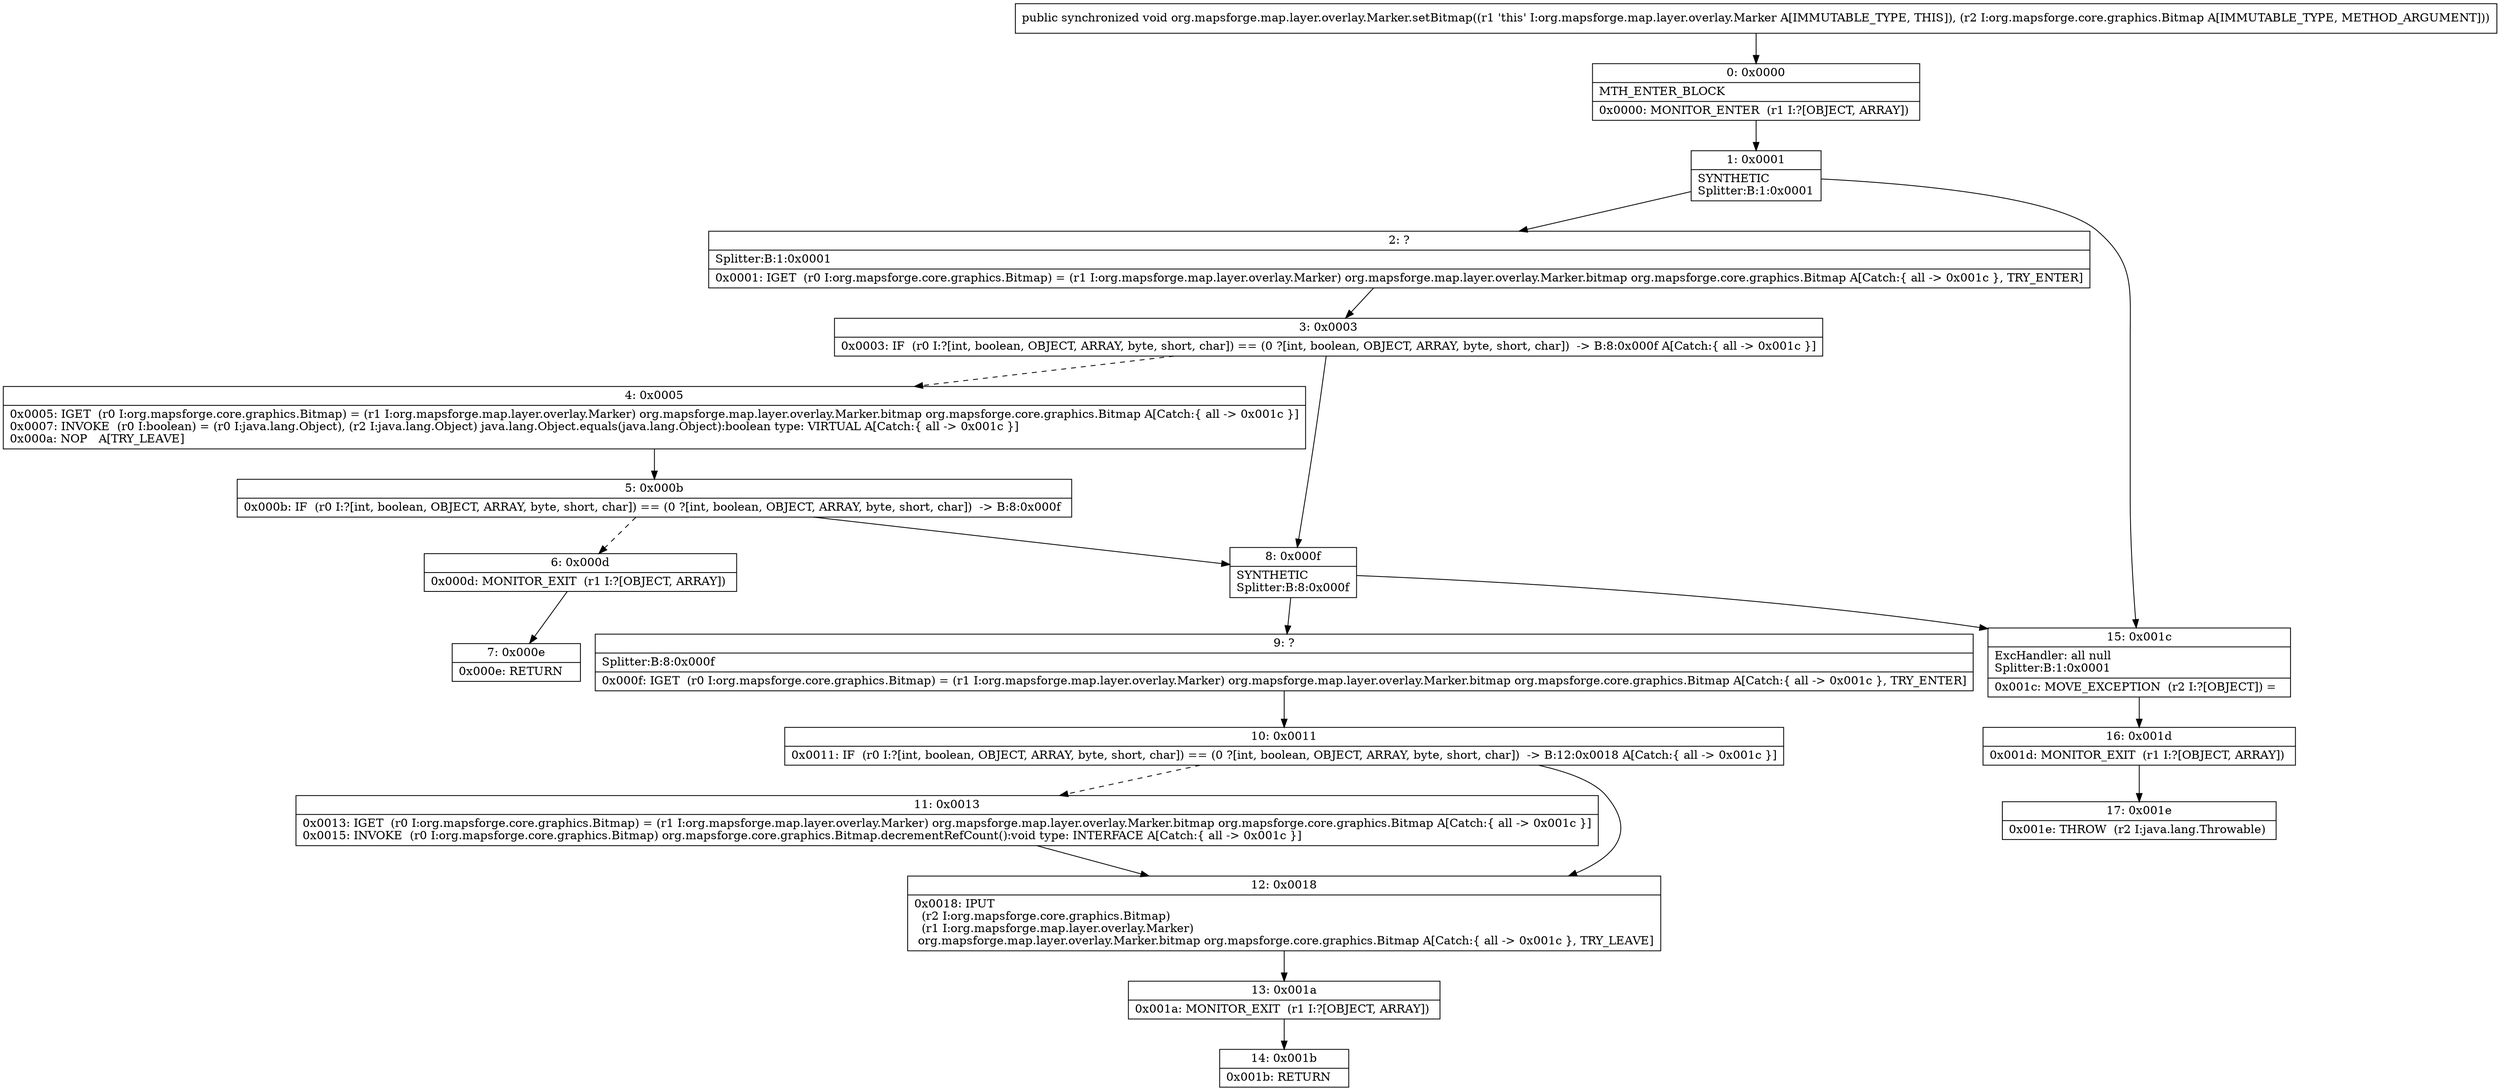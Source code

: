 digraph "CFG fororg.mapsforge.map.layer.overlay.Marker.setBitmap(Lorg\/mapsforge\/core\/graphics\/Bitmap;)V" {
Node_0 [shape=record,label="{0\:\ 0x0000|MTH_ENTER_BLOCK\l|0x0000: MONITOR_ENTER  (r1 I:?[OBJECT, ARRAY]) \l}"];
Node_1 [shape=record,label="{1\:\ 0x0001|SYNTHETIC\lSplitter:B:1:0x0001\l}"];
Node_2 [shape=record,label="{2\:\ ?|Splitter:B:1:0x0001\l|0x0001: IGET  (r0 I:org.mapsforge.core.graphics.Bitmap) = (r1 I:org.mapsforge.map.layer.overlay.Marker) org.mapsforge.map.layer.overlay.Marker.bitmap org.mapsforge.core.graphics.Bitmap A[Catch:\{ all \-\> 0x001c \}, TRY_ENTER]\l}"];
Node_3 [shape=record,label="{3\:\ 0x0003|0x0003: IF  (r0 I:?[int, boolean, OBJECT, ARRAY, byte, short, char]) == (0 ?[int, boolean, OBJECT, ARRAY, byte, short, char])  \-\> B:8:0x000f A[Catch:\{ all \-\> 0x001c \}]\l}"];
Node_4 [shape=record,label="{4\:\ 0x0005|0x0005: IGET  (r0 I:org.mapsforge.core.graphics.Bitmap) = (r1 I:org.mapsforge.map.layer.overlay.Marker) org.mapsforge.map.layer.overlay.Marker.bitmap org.mapsforge.core.graphics.Bitmap A[Catch:\{ all \-\> 0x001c \}]\l0x0007: INVOKE  (r0 I:boolean) = (r0 I:java.lang.Object), (r2 I:java.lang.Object) java.lang.Object.equals(java.lang.Object):boolean type: VIRTUAL A[Catch:\{ all \-\> 0x001c \}]\l0x000a: NOP   A[TRY_LEAVE]\l}"];
Node_5 [shape=record,label="{5\:\ 0x000b|0x000b: IF  (r0 I:?[int, boolean, OBJECT, ARRAY, byte, short, char]) == (0 ?[int, boolean, OBJECT, ARRAY, byte, short, char])  \-\> B:8:0x000f \l}"];
Node_6 [shape=record,label="{6\:\ 0x000d|0x000d: MONITOR_EXIT  (r1 I:?[OBJECT, ARRAY]) \l}"];
Node_7 [shape=record,label="{7\:\ 0x000e|0x000e: RETURN   \l}"];
Node_8 [shape=record,label="{8\:\ 0x000f|SYNTHETIC\lSplitter:B:8:0x000f\l}"];
Node_9 [shape=record,label="{9\:\ ?|Splitter:B:8:0x000f\l|0x000f: IGET  (r0 I:org.mapsforge.core.graphics.Bitmap) = (r1 I:org.mapsforge.map.layer.overlay.Marker) org.mapsforge.map.layer.overlay.Marker.bitmap org.mapsforge.core.graphics.Bitmap A[Catch:\{ all \-\> 0x001c \}, TRY_ENTER]\l}"];
Node_10 [shape=record,label="{10\:\ 0x0011|0x0011: IF  (r0 I:?[int, boolean, OBJECT, ARRAY, byte, short, char]) == (0 ?[int, boolean, OBJECT, ARRAY, byte, short, char])  \-\> B:12:0x0018 A[Catch:\{ all \-\> 0x001c \}]\l}"];
Node_11 [shape=record,label="{11\:\ 0x0013|0x0013: IGET  (r0 I:org.mapsforge.core.graphics.Bitmap) = (r1 I:org.mapsforge.map.layer.overlay.Marker) org.mapsforge.map.layer.overlay.Marker.bitmap org.mapsforge.core.graphics.Bitmap A[Catch:\{ all \-\> 0x001c \}]\l0x0015: INVOKE  (r0 I:org.mapsforge.core.graphics.Bitmap) org.mapsforge.core.graphics.Bitmap.decrementRefCount():void type: INTERFACE A[Catch:\{ all \-\> 0x001c \}]\l}"];
Node_12 [shape=record,label="{12\:\ 0x0018|0x0018: IPUT  \l  (r2 I:org.mapsforge.core.graphics.Bitmap)\l  (r1 I:org.mapsforge.map.layer.overlay.Marker)\l org.mapsforge.map.layer.overlay.Marker.bitmap org.mapsforge.core.graphics.Bitmap A[Catch:\{ all \-\> 0x001c \}, TRY_LEAVE]\l}"];
Node_13 [shape=record,label="{13\:\ 0x001a|0x001a: MONITOR_EXIT  (r1 I:?[OBJECT, ARRAY]) \l}"];
Node_14 [shape=record,label="{14\:\ 0x001b|0x001b: RETURN   \l}"];
Node_15 [shape=record,label="{15\:\ 0x001c|ExcHandler: all null\lSplitter:B:1:0x0001\l|0x001c: MOVE_EXCEPTION  (r2 I:?[OBJECT]) =  \l}"];
Node_16 [shape=record,label="{16\:\ 0x001d|0x001d: MONITOR_EXIT  (r1 I:?[OBJECT, ARRAY]) \l}"];
Node_17 [shape=record,label="{17\:\ 0x001e|0x001e: THROW  (r2 I:java.lang.Throwable) \l}"];
MethodNode[shape=record,label="{public synchronized void org.mapsforge.map.layer.overlay.Marker.setBitmap((r1 'this' I:org.mapsforge.map.layer.overlay.Marker A[IMMUTABLE_TYPE, THIS]), (r2 I:org.mapsforge.core.graphics.Bitmap A[IMMUTABLE_TYPE, METHOD_ARGUMENT])) }"];
MethodNode -> Node_0;
Node_0 -> Node_1;
Node_1 -> Node_2;
Node_1 -> Node_15;
Node_2 -> Node_3;
Node_3 -> Node_4[style=dashed];
Node_3 -> Node_8;
Node_4 -> Node_5;
Node_5 -> Node_6[style=dashed];
Node_5 -> Node_8;
Node_6 -> Node_7;
Node_8 -> Node_9;
Node_8 -> Node_15;
Node_9 -> Node_10;
Node_10 -> Node_11[style=dashed];
Node_10 -> Node_12;
Node_11 -> Node_12;
Node_12 -> Node_13;
Node_13 -> Node_14;
Node_15 -> Node_16;
Node_16 -> Node_17;
}

